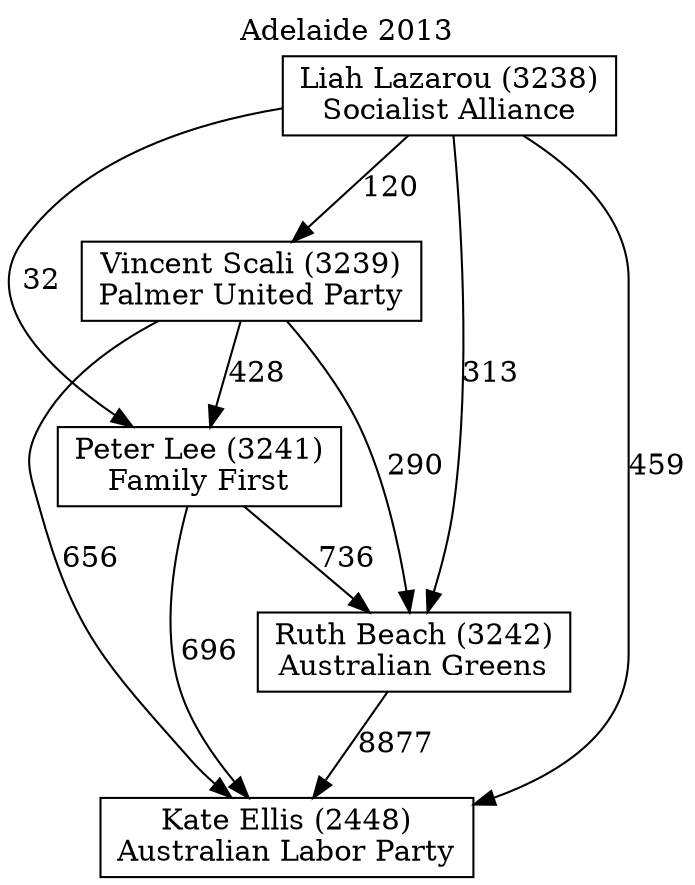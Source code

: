 // House preference flow
digraph "Kate Ellis (2448)_Adelaide_2013" {
	graph [label="Adelaide 2013" labelloc=t mclimit=10]
	node [shape=box]
	"Kate Ellis (2448)" [label="Kate Ellis (2448)
Australian Labor Party"]
	"Ruth Beach (3242)" [label="Ruth Beach (3242)
Australian Greens"]
	"Peter Lee (3241)" [label="Peter Lee (3241)
Family First"]
	"Vincent Scali (3239)" [label="Vincent Scali (3239)
Palmer United Party"]
	"Liah Lazarou (3238)" [label="Liah Lazarou (3238)
Socialist Alliance"]
	"Ruth Beach (3242)" -> "Kate Ellis (2448)" [label=8877]
	"Peter Lee (3241)" -> "Ruth Beach (3242)" [label=736]
	"Vincent Scali (3239)" -> "Peter Lee (3241)" [label=428]
	"Liah Lazarou (3238)" -> "Vincent Scali (3239)" [label=120]
	"Peter Lee (3241)" -> "Kate Ellis (2448)" [label=696]
	"Vincent Scali (3239)" -> "Kate Ellis (2448)" [label=656]
	"Liah Lazarou (3238)" -> "Kate Ellis (2448)" [label=459]
	"Liah Lazarou (3238)" -> "Peter Lee (3241)" [label=32]
	"Vincent Scali (3239)" -> "Ruth Beach (3242)" [label=290]
	"Liah Lazarou (3238)" -> "Ruth Beach (3242)" [label=313]
}
